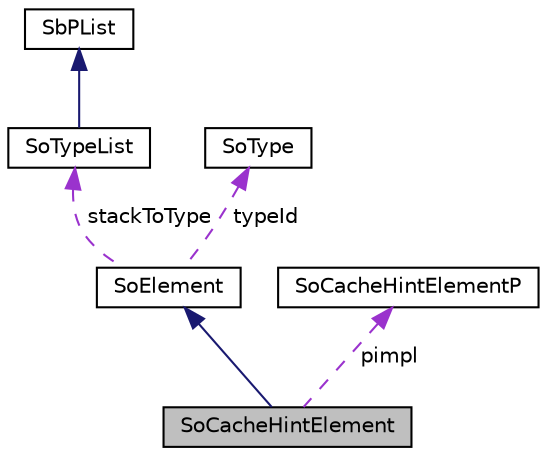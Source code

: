 digraph "SoCacheHintElement"
{
 // LATEX_PDF_SIZE
  edge [fontname="Helvetica",fontsize="10",labelfontname="Helvetica",labelfontsize="10"];
  node [fontname="Helvetica",fontsize="10",shape=record];
  Node1 [label="SoCacheHintElement",height=0.2,width=0.4,color="black", fillcolor="grey75", style="filled", fontcolor="black",tooltip="The SoCacheHintElement class is yet to be documented."];
  Node2 -> Node1 [dir="back",color="midnightblue",fontsize="10",style="solid",fontname="Helvetica"];
  Node2 [label="SoElement",height=0.2,width=0.4,color="black", fillcolor="white", style="filled",URL="$classSoElement.html",tooltip="SoElement is the abstract base class for all elements."];
  Node3 -> Node2 [dir="back",color="darkorchid3",fontsize="10",style="dashed",label=" stackToType" ,fontname="Helvetica"];
  Node3 [label="SoTypeList",height=0.2,width=0.4,color="black", fillcolor="white", style="filled",URL="$classSoTypeList.html",tooltip="The SoTypeList class is a container class for arrays of SoType objects."];
  Node4 -> Node3 [dir="back",color="midnightblue",fontsize="10",style="solid",fontname="Helvetica"];
  Node4 [label="SbPList",height=0.2,width=0.4,color="black", fillcolor="white", style="filled",URL="$classSbPList.html",tooltip="The SbPList class is a container class for void pointers."];
  Node5 -> Node2 [dir="back",color="darkorchid3",fontsize="10",style="dashed",label=" typeId" ,fontname="Helvetica"];
  Node5 [label="SoType",height=0.2,width=0.4,color="black", fillcolor="white", style="filled",URL="$classSoType.html",tooltip="The SoType class is the basis for the runtime type system in Coin."];
  Node6 -> Node1 [dir="back",color="darkorchid3",fontsize="10",style="dashed",label=" pimpl" ,fontname="Helvetica"];
  Node6 [label="SoCacheHintElementP",height=0.2,width=0.4,color="black", fillcolor="white", style="filled",URL="$classSoCacheHintElementP.html",tooltip=" "];
}
